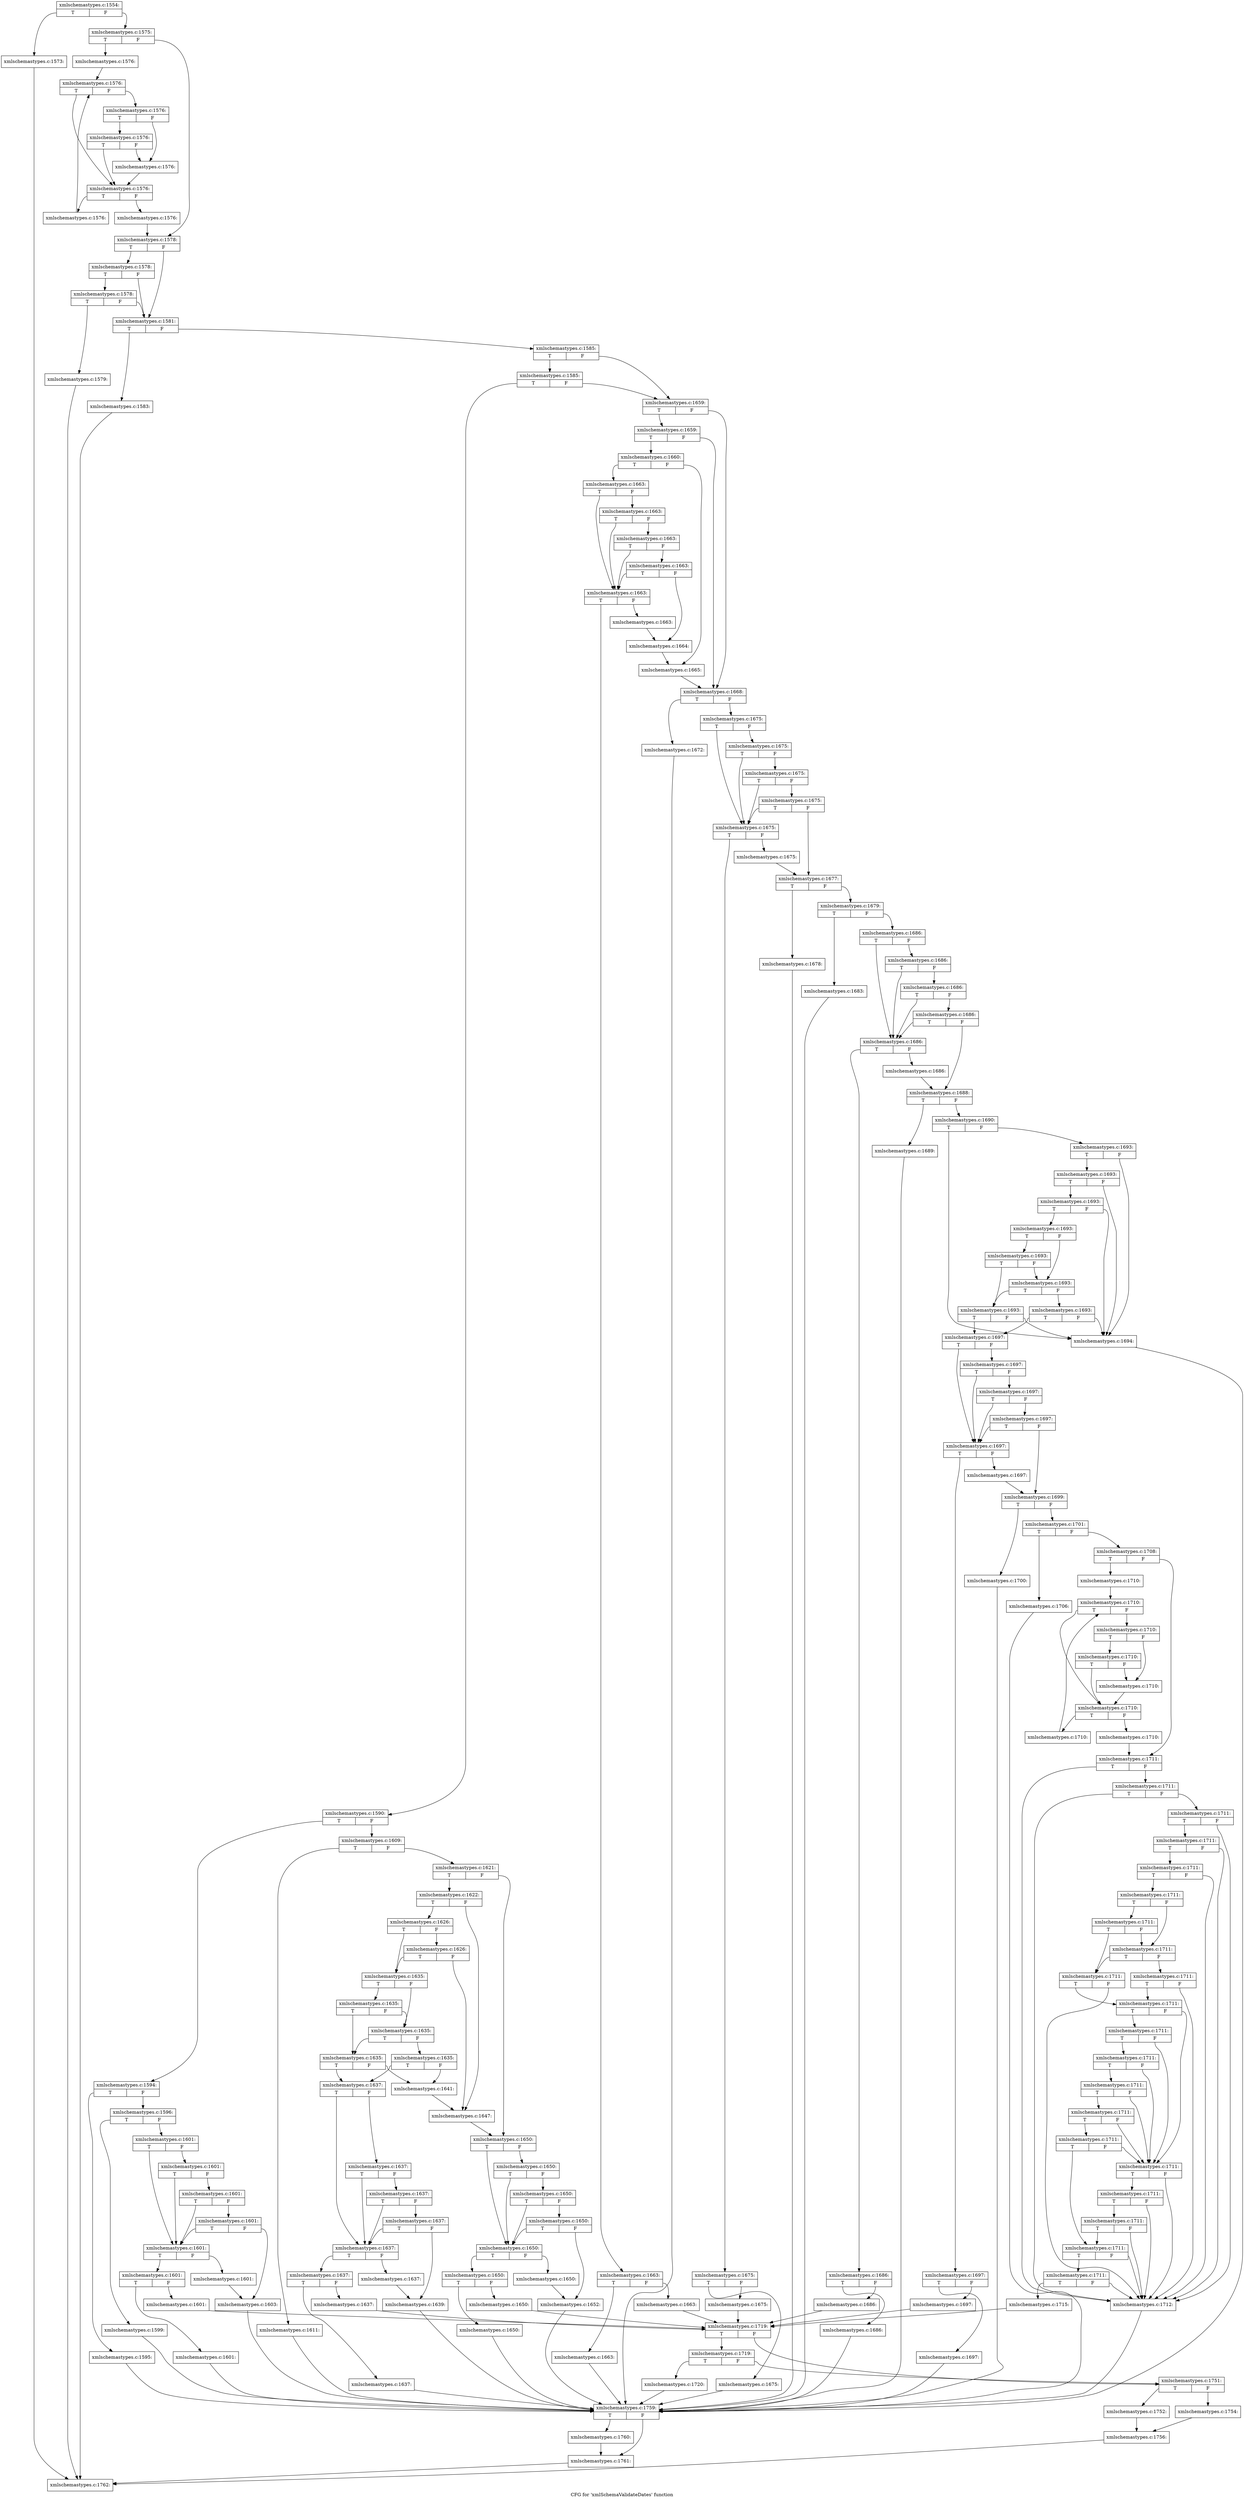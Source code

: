 digraph "CFG for 'xmlSchemaValidateDates' function" {
	label="CFG for 'xmlSchemaValidateDates' function";

	Node0x58b4270 [shape=record,label="{xmlschemastypes.c:1554:|{<s0>T|<s1>F}}"];
	Node0x58b4270:s0 -> Node0x58b5d00;
	Node0x58b4270:s1 -> Node0x58b5d50;
	Node0x58b5d00 [shape=record,label="{xmlschemastypes.c:1573:}"];
	Node0x58b5d00 -> Node0x57d0760;
	Node0x58b5d50 [shape=record,label="{xmlschemastypes.c:1575:|{<s0>T|<s1>F}}"];
	Node0x58b5d50:s0 -> Node0x58b61e0;
	Node0x58b5d50:s1 -> Node0x58b6230;
	Node0x58b61e0 [shape=record,label="{xmlschemastypes.c:1576:}"];
	Node0x58b61e0 -> Node0x58b6450;
	Node0x58b6450 [shape=record,label="{xmlschemastypes.c:1576:|{<s0>T|<s1>F}}"];
	Node0x58b6450:s0 -> Node0x58b66f0;
	Node0x58b6450:s1 -> Node0x58b6790;
	Node0x58b6790 [shape=record,label="{xmlschemastypes.c:1576:|{<s0>T|<s1>F}}"];
	Node0x58b6790:s0 -> Node0x58b69f0;
	Node0x58b6790:s1 -> Node0x58b6740;
	Node0x58b69f0 [shape=record,label="{xmlschemastypes.c:1576:|{<s0>T|<s1>F}}"];
	Node0x58b69f0:s0 -> Node0x58b66f0;
	Node0x58b69f0:s1 -> Node0x58b6740;
	Node0x58b6740 [shape=record,label="{xmlschemastypes.c:1576:}"];
	Node0x58b6740 -> Node0x58b66f0;
	Node0x58b66f0 [shape=record,label="{xmlschemastypes.c:1576:|{<s0>T|<s1>F}}"];
	Node0x58b66f0:s0 -> Node0x58b6e20;
	Node0x58b66f0:s1 -> Node0x58b6670;
	Node0x58b6e20 [shape=record,label="{xmlschemastypes.c:1576:}"];
	Node0x58b6e20 -> Node0x58b6450;
	Node0x58b6670 [shape=record,label="{xmlschemastypes.c:1576:}"];
	Node0x58b6670 -> Node0x58b6230;
	Node0x58b6230 [shape=record,label="{xmlschemastypes.c:1578:|{<s0>T|<s1>F}}"];
	Node0x58b6230:s0 -> Node0x58b7590;
	Node0x58b6230:s1 -> Node0x58b74c0;
	Node0x58b7590 [shape=record,label="{xmlschemastypes.c:1578:|{<s0>T|<s1>F}}"];
	Node0x58b7590:s0 -> Node0x58b7510;
	Node0x58b7590:s1 -> Node0x58b74c0;
	Node0x58b7510 [shape=record,label="{xmlschemastypes.c:1578:|{<s0>T|<s1>F}}"];
	Node0x58b7510:s0 -> Node0x58b7470;
	Node0x58b7510:s1 -> Node0x58b74c0;
	Node0x58b7470 [shape=record,label="{xmlschemastypes.c:1579:}"];
	Node0x58b7470 -> Node0x57d0760;
	Node0x58b74c0 [shape=record,label="{xmlschemastypes.c:1581:|{<s0>T|<s1>F}}"];
	Node0x58b74c0:s0 -> Node0x58b82f0;
	Node0x58b74c0:s1 -> Node0x58b8340;
	Node0x58b82f0 [shape=record,label="{xmlschemastypes.c:1583:}"];
	Node0x58b82f0 -> Node0x57d0760;
	Node0x58b8340 [shape=record,label="{xmlschemastypes.c:1585:|{<s0>T|<s1>F}}"];
	Node0x58b8340:s0 -> Node0x58b8870;
	Node0x58b8340:s1 -> Node0x58b8820;
	Node0x58b8870 [shape=record,label="{xmlschemastypes.c:1585:|{<s0>T|<s1>F}}"];
	Node0x58b8870:s0 -> Node0x58b87d0;
	Node0x58b8870:s1 -> Node0x58b8820;
	Node0x58b87d0 [shape=record,label="{xmlschemastypes.c:1590:|{<s0>T|<s1>F}}"];
	Node0x58b87d0:s0 -> Node0x58b9300;
	Node0x58b87d0:s1 -> Node0x58b9350;
	Node0x58b9300 [shape=record,label="{xmlschemastypes.c:1594:|{<s0>T|<s1>F}}"];
	Node0x58b9300:s0 -> Node0x58b9800;
	Node0x58b9300:s1 -> Node0x58b9850;
	Node0x58b9800 [shape=record,label="{xmlschemastypes.c:1595:}"];
	Node0x58b9800 -> Node0x58b99b0;
	Node0x58b9850 [shape=record,label="{xmlschemastypes.c:1596:|{<s0>T|<s1>F}}"];
	Node0x58b9850:s0 -> Node0x58bae70;
	Node0x58b9850:s1 -> Node0x58bb310;
	Node0x58bae70 [shape=record,label="{xmlschemastypes.c:1599:}"];
	Node0x58bae70 -> Node0x58b99b0;
	Node0x58bb310 [shape=record,label="{xmlschemastypes.c:1601:|{<s0>T|<s1>F}}"];
	Node0x58bb310:s0 -> Node0x58bb530;
	Node0x58bb310:s1 -> Node0x58bb670;
	Node0x58bb670 [shape=record,label="{xmlschemastypes.c:1601:|{<s0>T|<s1>F}}"];
	Node0x58bb670:s0 -> Node0x58bb530;
	Node0x58bb670:s1 -> Node0x58bb620;
	Node0x58bb620 [shape=record,label="{xmlschemastypes.c:1601:|{<s0>T|<s1>F}}"];
	Node0x58bb620:s0 -> Node0x58bb530;
	Node0x58bb620:s1 -> Node0x58bb5d0;
	Node0x58bb5d0 [shape=record,label="{xmlschemastypes.c:1601:|{<s0>T|<s1>F}}"];
	Node0x58bb5d0:s0 -> Node0x58bb530;
	Node0x58bb5d0:s1 -> Node0x58bb580;
	Node0x58bb530 [shape=record,label="{xmlschemastypes.c:1601:|{<s0>T|<s1>F}}"];
	Node0x58bb530:s0 -> Node0x58bc740;
	Node0x58bb530:s1 -> Node0x58bc790;
	Node0x58bc740 [shape=record,label="{xmlschemastypes.c:1601:|{<s0>T|<s1>F}}"];
	Node0x58bc740:s0 -> Node0x58bc9b0;
	Node0x58bc740:s1 -> Node0x58bca00;
	Node0x58bc9b0 [shape=record,label="{xmlschemastypes.c:1601:}"];
	Node0x58bc9b0 -> Node0x58b99b0;
	Node0x58bca00 [shape=record,label="{xmlschemastypes.c:1601:}"];
	Node0x58bca00 -> Node0x58bce00;
	Node0x58bc790 [shape=record,label="{xmlschemastypes.c:1601:}"];
	Node0x58bc790 -> Node0x58bb580;
	Node0x58bb580 [shape=record,label="{xmlschemastypes.c:1603:}"];
	Node0x58bb580 -> Node0x58b99b0;
	Node0x58b9350 [shape=record,label="{xmlschemastypes.c:1609:|{<s0>T|<s1>F}}"];
	Node0x58b9350:s0 -> Node0x58bc340;
	Node0x58b9350:s1 -> Node0x58bd120;
	Node0x58bc340 [shape=record,label="{xmlschemastypes.c:1611:}"];
	Node0x58bc340 -> Node0x58b99b0;
	Node0x58bd120 [shape=record,label="{xmlschemastypes.c:1621:|{<s0>T|<s1>F}}"];
	Node0x58bd120:s0 -> Node0x58bd7a0;
	Node0x58bd120:s1 -> Node0x58bd7f0;
	Node0x58bd7a0 [shape=record,label="{xmlschemastypes.c:1622:|{<s0>T|<s1>F}}"];
	Node0x58bd7a0:s0 -> Node0x58be610;
	Node0x58bd7a0:s1 -> Node0x58be5c0;
	Node0x58be610 [shape=record,label="{xmlschemastypes.c:1626:|{<s0>T|<s1>F}}"];
	Node0x58be610:s0 -> Node0x58be570;
	Node0x58be610:s1 -> Node0x58be8f0;
	Node0x58be8f0 [shape=record,label="{xmlschemastypes.c:1626:|{<s0>T|<s1>F}}"];
	Node0x58be8f0:s0 -> Node0x58be570;
	Node0x58be8f0:s1 -> Node0x58be5c0;
	Node0x58be570 [shape=record,label="{xmlschemastypes.c:1635:|{<s0>T|<s1>F}}"];
	Node0x58be570:s0 -> Node0x58bf1a0;
	Node0x58be570:s1 -> Node0x58bf120;
	Node0x58bf1a0 [shape=record,label="{xmlschemastypes.c:1635:|{<s0>T|<s1>F}}"];
	Node0x58bf1a0:s0 -> Node0x58bf080;
	Node0x58bf1a0:s1 -> Node0x58bf120;
	Node0x58bf120 [shape=record,label="{xmlschemastypes.c:1635:|{<s0>T|<s1>F}}"];
	Node0x58bf120:s0 -> Node0x58bf080;
	Node0x58bf120:s1 -> Node0x58bf0d0;
	Node0x58bf080 [shape=record,label="{xmlschemastypes.c:1635:|{<s0>T|<s1>F}}"];
	Node0x58bf080:s0 -> Node0x58befe0;
	Node0x58bf080:s1 -> Node0x58bf030;
	Node0x58bf0d0 [shape=record,label="{xmlschemastypes.c:1635:|{<s0>T|<s1>F}}"];
	Node0x58bf0d0:s0 -> Node0x58befe0;
	Node0x58bf0d0:s1 -> Node0x58bf030;
	Node0x58befe0 [shape=record,label="{xmlschemastypes.c:1637:|{<s0>T|<s1>F}}"];
	Node0x58befe0:s0 -> Node0x58c13e0;
	Node0x58befe0:s1 -> Node0x58c1550;
	Node0x58c1550 [shape=record,label="{xmlschemastypes.c:1637:|{<s0>T|<s1>F}}"];
	Node0x58c1550:s0 -> Node0x58c13e0;
	Node0x58c1550:s1 -> Node0x58c1500;
	Node0x58c1500 [shape=record,label="{xmlschemastypes.c:1637:|{<s0>T|<s1>F}}"];
	Node0x58c1500:s0 -> Node0x58c13e0;
	Node0x58c1500:s1 -> Node0x58c1480;
	Node0x58c1480 [shape=record,label="{xmlschemastypes.c:1637:|{<s0>T|<s1>F}}"];
	Node0x58c1480:s0 -> Node0x58c13e0;
	Node0x58c1480:s1 -> Node0x58c1430;
	Node0x58c13e0 [shape=record,label="{xmlschemastypes.c:1637:|{<s0>T|<s1>F}}"];
	Node0x58c13e0:s0 -> Node0x58c20b0;
	Node0x58c13e0:s1 -> Node0x58c2100;
	Node0x58c20b0 [shape=record,label="{xmlschemastypes.c:1637:|{<s0>T|<s1>F}}"];
	Node0x58c20b0:s0 -> Node0x58c2380;
	Node0x58c20b0:s1 -> Node0x58c23d0;
	Node0x58c2380 [shape=record,label="{xmlschemastypes.c:1637:}"];
	Node0x58c2380 -> Node0x58b99b0;
	Node0x58c23d0 [shape=record,label="{xmlschemastypes.c:1637:}"];
	Node0x58c23d0 -> Node0x58bce00;
	Node0x58c2100 [shape=record,label="{xmlschemastypes.c:1637:}"];
	Node0x58c2100 -> Node0x58c1430;
	Node0x58c1430 [shape=record,label="{xmlschemastypes.c:1639:}"];
	Node0x58c1430 -> Node0x58b99b0;
	Node0x58bf030 [shape=record,label="{xmlschemastypes.c:1641:}"];
	Node0x58bf030 -> Node0x58be5c0;
	Node0x58be5c0 [shape=record,label="{xmlschemastypes.c:1647:}"];
	Node0x58be5c0 -> Node0x58bd7f0;
	Node0x58bd7f0 [shape=record,label="{xmlschemastypes.c:1650:|{<s0>T|<s1>F}}"];
	Node0x58bd7f0:s0 -> Node0x58c2d60;
	Node0x58bd7f0:s1 -> Node0x58c2ed0;
	Node0x58c2ed0 [shape=record,label="{xmlschemastypes.c:1650:|{<s0>T|<s1>F}}"];
	Node0x58c2ed0:s0 -> Node0x58c2d60;
	Node0x58c2ed0:s1 -> Node0x58c2e80;
	Node0x58c2e80 [shape=record,label="{xmlschemastypes.c:1650:|{<s0>T|<s1>F}}"];
	Node0x58c2e80:s0 -> Node0x58c2d60;
	Node0x58c2e80:s1 -> Node0x58c2e00;
	Node0x58c2e00 [shape=record,label="{xmlschemastypes.c:1650:|{<s0>T|<s1>F}}"];
	Node0x58c2e00:s0 -> Node0x58c2d60;
	Node0x58c2e00:s1 -> Node0x58c2db0;
	Node0x58c2d60 [shape=record,label="{xmlschemastypes.c:1650:|{<s0>T|<s1>F}}"];
	Node0x58c2d60:s0 -> Node0x58c3a90;
	Node0x58c2d60:s1 -> Node0x58c3ae0;
	Node0x58c3a90 [shape=record,label="{xmlschemastypes.c:1650:|{<s0>T|<s1>F}}"];
	Node0x58c3a90:s0 -> Node0x58c3d60;
	Node0x58c3a90:s1 -> Node0x58c3db0;
	Node0x58c3d60 [shape=record,label="{xmlschemastypes.c:1650:}"];
	Node0x58c3d60 -> Node0x58b99b0;
	Node0x58c3db0 [shape=record,label="{xmlschemastypes.c:1650:}"];
	Node0x58c3db0 -> Node0x58bce00;
	Node0x58c3ae0 [shape=record,label="{xmlschemastypes.c:1650:}"];
	Node0x58c3ae0 -> Node0x58c2db0;
	Node0x58c2db0 [shape=record,label="{xmlschemastypes.c:1652:}"];
	Node0x58c2db0 -> Node0x58b99b0;
	Node0x58b8820 [shape=record,label="{xmlschemastypes.c:1659:|{<s0>T|<s1>F}}"];
	Node0x58b8820:s0 -> Node0x58c44f0;
	Node0x58b8820:s1 -> Node0x58c44a0;
	Node0x58c44f0 [shape=record,label="{xmlschemastypes.c:1659:|{<s0>T|<s1>F}}"];
	Node0x58c44f0:s0 -> Node0x58c4450;
	Node0x58c44f0:s1 -> Node0x58c44a0;
	Node0x58c4450 [shape=record,label="{xmlschemastypes.c:1660:|{<s0>T|<s1>F}}"];
	Node0x58c4450:s0 -> Node0x58c5380;
	Node0x58c4450:s1 -> Node0x58c56b0;
	Node0x58c5380 [shape=record,label="{xmlschemastypes.c:1663:|{<s0>T|<s1>F}}"];
	Node0x58c5380:s0 -> Node0x58c59f0;
	Node0x58c5380:s1 -> Node0x58c5b30;
	Node0x58c5b30 [shape=record,label="{xmlschemastypes.c:1663:|{<s0>T|<s1>F}}"];
	Node0x58c5b30:s0 -> Node0x58c59f0;
	Node0x58c5b30:s1 -> Node0x58c5ae0;
	Node0x58c5ae0 [shape=record,label="{xmlschemastypes.c:1663:|{<s0>T|<s1>F}}"];
	Node0x58c5ae0:s0 -> Node0x58c59f0;
	Node0x58c5ae0:s1 -> Node0x58c5a90;
	Node0x58c5a90 [shape=record,label="{xmlschemastypes.c:1663:|{<s0>T|<s1>F}}"];
	Node0x58c5a90:s0 -> Node0x58c59f0;
	Node0x58c5a90:s1 -> Node0x58c5a40;
	Node0x58c59f0 [shape=record,label="{xmlschemastypes.c:1663:|{<s0>T|<s1>F}}"];
	Node0x58c59f0:s0 -> Node0x58c6660;
	Node0x58c59f0:s1 -> Node0x58c66b0;
	Node0x58c6660 [shape=record,label="{xmlschemastypes.c:1663:|{<s0>T|<s1>F}}"];
	Node0x58c6660:s0 -> Node0x58c68d0;
	Node0x58c6660:s1 -> Node0x58c6920;
	Node0x58c68d0 [shape=record,label="{xmlschemastypes.c:1663:}"];
	Node0x58c68d0 -> Node0x58b99b0;
	Node0x58c6920 [shape=record,label="{xmlschemastypes.c:1663:}"];
	Node0x58c6920 -> Node0x58bce00;
	Node0x58c66b0 [shape=record,label="{xmlschemastypes.c:1663:}"];
	Node0x58c66b0 -> Node0x58c5a40;
	Node0x58c5a40 [shape=record,label="{xmlschemastypes.c:1664:}"];
	Node0x58c5a40 -> Node0x58c56b0;
	Node0x58c56b0 [shape=record,label="{xmlschemastypes.c:1665:}"];
	Node0x58c56b0 -> Node0x58c44a0;
	Node0x58c44a0 [shape=record,label="{xmlschemastypes.c:1668:|{<s0>T|<s1>F}}"];
	Node0x58c44a0:s0 -> Node0x58c75f0;
	Node0x58c44a0:s1 -> Node0x58c7920;
	Node0x58c75f0 [shape=record,label="{xmlschemastypes.c:1672:}"];
	Node0x58c75f0 -> Node0x58b99b0;
	Node0x58c7920 [shape=record,label="{xmlschemastypes.c:1675:|{<s0>T|<s1>F}}"];
	Node0x58c7920:s0 -> Node0x58c7cc0;
	Node0x58c7920:s1 -> Node0x58c7e00;
	Node0x58c7e00 [shape=record,label="{xmlschemastypes.c:1675:|{<s0>T|<s1>F}}"];
	Node0x58c7e00:s0 -> Node0x58c7cc0;
	Node0x58c7e00:s1 -> Node0x58c7db0;
	Node0x58c7db0 [shape=record,label="{xmlschemastypes.c:1675:|{<s0>T|<s1>F}}"];
	Node0x58c7db0:s0 -> Node0x58c7cc0;
	Node0x58c7db0:s1 -> Node0x58c7d60;
	Node0x58c7d60 [shape=record,label="{xmlschemastypes.c:1675:|{<s0>T|<s1>F}}"];
	Node0x58c7d60:s0 -> Node0x58c7cc0;
	Node0x58c7d60:s1 -> Node0x58c7d10;
	Node0x58c7cc0 [shape=record,label="{xmlschemastypes.c:1675:|{<s0>T|<s1>F}}"];
	Node0x58c7cc0:s0 -> Node0x58c8990;
	Node0x58c7cc0:s1 -> Node0x58c89e0;
	Node0x58c8990 [shape=record,label="{xmlschemastypes.c:1675:|{<s0>T|<s1>F}}"];
	Node0x58c8990:s0 -> Node0x58c8c30;
	Node0x58c8990:s1 -> Node0x58c8c80;
	Node0x58c8c30 [shape=record,label="{xmlschemastypes.c:1675:}"];
	Node0x58c8c30 -> Node0x58b99b0;
	Node0x58c8c80 [shape=record,label="{xmlschemastypes.c:1675:}"];
	Node0x58c8c80 -> Node0x58bce00;
	Node0x58c89e0 [shape=record,label="{xmlschemastypes.c:1675:}"];
	Node0x58c89e0 -> Node0x58c7d10;
	Node0x58c7d10 [shape=record,label="{xmlschemastypes.c:1677:|{<s0>T|<s1>F}}"];
	Node0x58c7d10:s0 -> Node0x58c91d0;
	Node0x58c7d10:s1 -> Node0x58c9220;
	Node0x58c91d0 [shape=record,label="{xmlschemastypes.c:1678:}"];
	Node0x58c91d0 -> Node0x58b99b0;
	Node0x58c9220 [shape=record,label="{xmlschemastypes.c:1679:|{<s0>T|<s1>F}}"];
	Node0x58c9220:s0 -> Node0x58c9cb0;
	Node0x58c9220:s1 -> Node0x58c9d00;
	Node0x58c9cb0 [shape=record,label="{xmlschemastypes.c:1683:}"];
	Node0x58c9cb0 -> Node0x58b99b0;
	Node0x58c9d00 [shape=record,label="{xmlschemastypes.c:1686:|{<s0>T|<s1>F}}"];
	Node0x58c9d00:s0 -> Node0x58ca040;
	Node0x58c9d00:s1 -> Node0x58ca1b0;
	Node0x58ca1b0 [shape=record,label="{xmlschemastypes.c:1686:|{<s0>T|<s1>F}}"];
	Node0x58ca1b0:s0 -> Node0x58ca040;
	Node0x58ca1b0:s1 -> Node0x58ca160;
	Node0x58ca160 [shape=record,label="{xmlschemastypes.c:1686:|{<s0>T|<s1>F}}"];
	Node0x58ca160:s0 -> Node0x58ca040;
	Node0x58ca160:s1 -> Node0x58ca0e0;
	Node0x58ca0e0 [shape=record,label="{xmlschemastypes.c:1686:|{<s0>T|<s1>F}}"];
	Node0x58ca0e0:s0 -> Node0x58ca040;
	Node0x58ca0e0:s1 -> Node0x58ca090;
	Node0x58ca040 [shape=record,label="{xmlschemastypes.c:1686:|{<s0>T|<s1>F}}"];
	Node0x58ca040:s0 -> Node0x58cad70;
	Node0x58ca040:s1 -> Node0x58cadc0;
	Node0x58cad70 [shape=record,label="{xmlschemastypes.c:1686:|{<s0>T|<s1>F}}"];
	Node0x58cad70:s0 -> Node0x58cb040;
	Node0x58cad70:s1 -> Node0x58cb090;
	Node0x58cb040 [shape=record,label="{xmlschemastypes.c:1686:}"];
	Node0x58cb040 -> Node0x58b99b0;
	Node0x58cb090 [shape=record,label="{xmlschemastypes.c:1686:}"];
	Node0x58cb090 -> Node0x58bce00;
	Node0x58cadc0 [shape=record,label="{xmlschemastypes.c:1686:}"];
	Node0x58cadc0 -> Node0x58ca090;
	Node0x58ca090 [shape=record,label="{xmlschemastypes.c:1688:|{<s0>T|<s1>F}}"];
	Node0x58ca090:s0 -> Node0x58cb5e0;
	Node0x58ca090:s1 -> Node0x58cb630;
	Node0x58cb5e0 [shape=record,label="{xmlschemastypes.c:1689:}"];
	Node0x58cb5e0 -> Node0x58b99b0;
	Node0x58cb630 [shape=record,label="{xmlschemastypes.c:1690:|{<s0>T|<s1>F}}"];
	Node0x58cb630:s0 -> Node0x58cc0c0;
	Node0x58cb630:s1 -> Node0x58cc160;
	Node0x58cc160 [shape=record,label="{xmlschemastypes.c:1693:|{<s0>T|<s1>F}}"];
	Node0x58cc160:s0 -> Node0x58cc4c0;
	Node0x58cc160:s1 -> Node0x58cc0c0;
	Node0x58cc4c0 [shape=record,label="{xmlschemastypes.c:1693:|{<s0>T|<s1>F}}"];
	Node0x58cc4c0:s0 -> Node0x58cc880;
	Node0x58cc4c0:s1 -> Node0x58cc0c0;
	Node0x58cc880 [shape=record,label="{xmlschemastypes.c:1693:|{<s0>T|<s1>F}}"];
	Node0x58cc880:s0 -> Node0x58cc440;
	Node0x58cc880:s1 -> Node0x58cc0c0;
	Node0x58cc440 [shape=record,label="{xmlschemastypes.c:1693:|{<s0>T|<s1>F}}"];
	Node0x58cc440:s0 -> Node0x58cd260;
	Node0x58cc440:s1 -> Node0x58cd210;
	Node0x58cd260 [shape=record,label="{xmlschemastypes.c:1693:|{<s0>T|<s1>F}}"];
	Node0x58cd260:s0 -> Node0x58cd170;
	Node0x58cd260:s1 -> Node0x58cd210;
	Node0x58cd210 [shape=record,label="{xmlschemastypes.c:1693:|{<s0>T|<s1>F}}"];
	Node0x58cd210:s0 -> Node0x58cd170;
	Node0x58cd210:s1 -> Node0x58cd1c0;
	Node0x58cd170 [shape=record,label="{xmlschemastypes.c:1693:|{<s0>T|<s1>F}}"];
	Node0x58cd170:s0 -> Node0x58cc110;
	Node0x58cd170:s1 -> Node0x58cc0c0;
	Node0x58cd1c0 [shape=record,label="{xmlschemastypes.c:1693:|{<s0>T|<s1>F}}"];
	Node0x58cd1c0:s0 -> Node0x58cc110;
	Node0x58cd1c0:s1 -> Node0x58cc0c0;
	Node0x58cc0c0 [shape=record,label="{xmlschemastypes.c:1694:}"];
	Node0x58cc0c0 -> Node0x58b99b0;
	Node0x58cc110 [shape=record,label="{xmlschemastypes.c:1697:|{<s0>T|<s1>F}}"];
	Node0x58cc110:s0 -> Node0x58cf2f0;
	Node0x58cc110:s1 -> Node0x58cf460;
	Node0x58cf460 [shape=record,label="{xmlschemastypes.c:1697:|{<s0>T|<s1>F}}"];
	Node0x58cf460:s0 -> Node0x58cf2f0;
	Node0x58cf460:s1 -> Node0x58cf410;
	Node0x58cf410 [shape=record,label="{xmlschemastypes.c:1697:|{<s0>T|<s1>F}}"];
	Node0x58cf410:s0 -> Node0x58cf2f0;
	Node0x58cf410:s1 -> Node0x58cf390;
	Node0x58cf390 [shape=record,label="{xmlschemastypes.c:1697:|{<s0>T|<s1>F}}"];
	Node0x58cf390:s0 -> Node0x58cf2f0;
	Node0x58cf390:s1 -> Node0x58cf340;
	Node0x58cf2f0 [shape=record,label="{xmlschemastypes.c:1697:|{<s0>T|<s1>F}}"];
	Node0x58cf2f0:s0 -> Node0x58d0020;
	Node0x58cf2f0:s1 -> Node0x58d0070;
	Node0x58d0020 [shape=record,label="{xmlschemastypes.c:1697:|{<s0>T|<s1>F}}"];
	Node0x58d0020:s0 -> Node0x58d02f0;
	Node0x58d0020:s1 -> Node0x58d0340;
	Node0x58d02f0 [shape=record,label="{xmlschemastypes.c:1697:}"];
	Node0x58d02f0 -> Node0x58b99b0;
	Node0x58d0340 [shape=record,label="{xmlschemastypes.c:1697:}"];
	Node0x58d0340 -> Node0x58bce00;
	Node0x58d0070 [shape=record,label="{xmlschemastypes.c:1697:}"];
	Node0x58d0070 -> Node0x58cf340;
	Node0x58cf340 [shape=record,label="{xmlschemastypes.c:1699:|{<s0>T|<s1>F}}"];
	Node0x58cf340:s0 -> Node0x58d0890;
	Node0x58cf340:s1 -> Node0x58d08e0;
	Node0x58d0890 [shape=record,label="{xmlschemastypes.c:1700:}"];
	Node0x58d0890 -> Node0x58b99b0;
	Node0x58d08e0 [shape=record,label="{xmlschemastypes.c:1701:|{<s0>T|<s1>F}}"];
	Node0x58d08e0:s0 -> Node0x58d1370;
	Node0x58d08e0:s1 -> Node0x58d13c0;
	Node0x58d1370 [shape=record,label="{xmlschemastypes.c:1706:}"];
	Node0x58d1370 -> Node0x58b99b0;
	Node0x58d13c0 [shape=record,label="{xmlschemastypes.c:1708:|{<s0>T|<s1>F}}"];
	Node0x58d13c0:s0 -> Node0x58d1b90;
	Node0x58d13c0:s1 -> Node0x58d1be0;
	Node0x58d1b90 [shape=record,label="{xmlschemastypes.c:1710:}"];
	Node0x58d1b90 -> Node0x58d1e00;
	Node0x58d1e00 [shape=record,label="{xmlschemastypes.c:1710:|{<s0>T|<s1>F}}"];
	Node0x58d1e00:s0 -> Node0x58d20a0;
	Node0x58d1e00:s1 -> Node0x58d2140;
	Node0x58d2140 [shape=record,label="{xmlschemastypes.c:1710:|{<s0>T|<s1>F}}"];
	Node0x58d2140:s0 -> Node0x58d23a0;
	Node0x58d2140:s1 -> Node0x58d20f0;
	Node0x58d23a0 [shape=record,label="{xmlschemastypes.c:1710:|{<s0>T|<s1>F}}"];
	Node0x58d23a0:s0 -> Node0x58d20a0;
	Node0x58d23a0:s1 -> Node0x58d20f0;
	Node0x58d20f0 [shape=record,label="{xmlschemastypes.c:1710:}"];
	Node0x58d20f0 -> Node0x58d20a0;
	Node0x58d20a0 [shape=record,label="{xmlschemastypes.c:1710:|{<s0>T|<s1>F}}"];
	Node0x58d20a0:s0 -> Node0x58d27d0;
	Node0x58d20a0:s1 -> Node0x58d2020;
	Node0x58d27d0 [shape=record,label="{xmlschemastypes.c:1710:}"];
	Node0x58d27d0 -> Node0x58d1e00;
	Node0x58d2020 [shape=record,label="{xmlschemastypes.c:1710:}"];
	Node0x58d2020 -> Node0x58d1be0;
	Node0x58d1be0 [shape=record,label="{xmlschemastypes.c:1711:|{<s0>T|<s1>F}}"];
	Node0x58d1be0:s0 -> Node0x58d2e20;
	Node0x58d1be0:s1 -> Node0x58d2f40;
	Node0x58d2f40 [shape=record,label="{xmlschemastypes.c:1711:|{<s0>T|<s1>F}}"];
	Node0x58d2f40:s0 -> Node0x58d2e20;
	Node0x58d2f40:s1 -> Node0x58d2ec0;
	Node0x58d2ec0 [shape=record,label="{xmlschemastypes.c:1711:|{<s0>T|<s1>F}}"];
	Node0x58d2ec0:s0 -> Node0x58d35e0;
	Node0x58d2ec0:s1 -> Node0x58d2e20;
	Node0x58d35e0 [shape=record,label="{xmlschemastypes.c:1711:|{<s0>T|<s1>F}}"];
	Node0x58d35e0:s0 -> Node0x58d39a0;
	Node0x58d35e0:s1 -> Node0x58d2e20;
	Node0x58d39a0 [shape=record,label="{xmlschemastypes.c:1711:|{<s0>T|<s1>F}}"];
	Node0x58d39a0:s0 -> Node0x58d3590;
	Node0x58d39a0:s1 -> Node0x58d2e20;
	Node0x58d3590 [shape=record,label="{xmlschemastypes.c:1711:|{<s0>T|<s1>F}}"];
	Node0x58d3590:s0 -> Node0x58d4380;
	Node0x58d3590:s1 -> Node0x58d4330;
	Node0x58d4380 [shape=record,label="{xmlschemastypes.c:1711:|{<s0>T|<s1>F}}"];
	Node0x58d4380:s0 -> Node0x58d4290;
	Node0x58d4380:s1 -> Node0x58d4330;
	Node0x58d4330 [shape=record,label="{xmlschemastypes.c:1711:|{<s0>T|<s1>F}}"];
	Node0x58d4330:s0 -> Node0x58d4290;
	Node0x58d4330:s1 -> Node0x58d42e0;
	Node0x58d4290 [shape=record,label="{xmlschemastypes.c:1711:|{<s0>T|<s1>F}}"];
	Node0x58d4290:s0 -> Node0x58d3510;
	Node0x58d4290:s1 -> Node0x58d2e20;
	Node0x58d42e0 [shape=record,label="{xmlschemastypes.c:1711:|{<s0>T|<s1>F}}"];
	Node0x58d42e0:s0 -> Node0x58d3510;
	Node0x58d42e0:s1 -> Node0x58d2e20;
	Node0x58d3510 [shape=record,label="{xmlschemastypes.c:1711:|{<s0>T|<s1>F}}"];
	Node0x58d3510:s0 -> Node0x58d64c0;
	Node0x58d3510:s1 -> Node0x58d63d0;
	Node0x58d64c0 [shape=record,label="{xmlschemastypes.c:1711:|{<s0>T|<s1>F}}"];
	Node0x58d64c0:s0 -> Node0x58d6470;
	Node0x58d64c0:s1 -> Node0x58d63d0;
	Node0x58d6470 [shape=record,label="{xmlschemastypes.c:1711:|{<s0>T|<s1>F}}"];
	Node0x58d6470:s0 -> Node0x58d6eb0;
	Node0x58d6470:s1 -> Node0x58d63d0;
	Node0x58d6eb0 [shape=record,label="{xmlschemastypes.c:1711:|{<s0>T|<s1>F}}"];
	Node0x58d6eb0:s0 -> Node0x58d6420;
	Node0x58d6eb0:s1 -> Node0x58d63d0;
	Node0x58d6420 [shape=record,label="{xmlschemastypes.c:1711:|{<s0>T|<s1>F}}"];
	Node0x58d6420:s0 -> Node0x58d78e0;
	Node0x58d6420:s1 -> Node0x58d63d0;
	Node0x58d78e0 [shape=record,label="{xmlschemastypes.c:1711:|{<s0>T|<s1>F}}"];
	Node0x58d78e0:s0 -> Node0x58d6380;
	Node0x58d78e0:s1 -> Node0x58d63d0;
	Node0x58d63d0 [shape=record,label="{xmlschemastypes.c:1711:|{<s0>T|<s1>F}}"];
	Node0x58d63d0:s0 -> Node0x58d8060;
	Node0x58d63d0:s1 -> Node0x58d2e20;
	Node0x58d8060 [shape=record,label="{xmlschemastypes.c:1711:|{<s0>T|<s1>F}}"];
	Node0x58d8060:s0 -> Node0x58d8010;
	Node0x58d8060:s1 -> Node0x58d2e20;
	Node0x58d8010 [shape=record,label="{xmlschemastypes.c:1711:|{<s0>T|<s1>F}}"];
	Node0x58d8010:s0 -> Node0x58d6380;
	Node0x58d8010:s1 -> Node0x58d2e20;
	Node0x58d6380 [shape=record,label="{xmlschemastypes.c:1711:|{<s0>T|<s1>F}}"];
	Node0x58d6380:s0 -> Node0x58d8dc0;
	Node0x58d6380:s1 -> Node0x58d2e20;
	Node0x58d8dc0 [shape=record,label="{xmlschemastypes.c:1711:|{<s0>T|<s1>F}}"];
	Node0x58d8dc0:s0 -> Node0x58d2e70;
	Node0x58d8dc0:s1 -> Node0x58d2e20;
	Node0x58d2e20 [shape=record,label="{xmlschemastypes.c:1712:}"];
	Node0x58d2e20 -> Node0x58b99b0;
	Node0x58d2e70 [shape=record,label="{xmlschemastypes.c:1715:}"];
	Node0x58d2e70 -> Node0x58bce00;
	Node0x58bce00 [shape=record,label="{xmlschemastypes.c:1719:|{<s0>T|<s1>F}}"];
	Node0x58bce00:s0 -> Node0x58d9d20;
	Node0x58bce00:s1 -> Node0x58d9cd0;
	Node0x58d9d20 [shape=record,label="{xmlschemastypes.c:1719:|{<s0>T|<s1>F}}"];
	Node0x58d9d20:s0 -> Node0x58d9c80;
	Node0x58d9d20:s1 -> Node0x58d9cd0;
	Node0x58d9c80 [shape=record,label="{xmlschemastypes.c:1720:}"];
	Node0x58d9c80 -> Node0x58b99b0;
	Node0x58d9cd0 [shape=record,label="{xmlschemastypes.c:1751:|{<s0>T|<s1>F}}"];
	Node0x58d9cd0:s0 -> Node0x58da4c0;
	Node0x58d9cd0:s1 -> Node0x58da560;
	Node0x58da4c0 [shape=record,label="{xmlschemastypes.c:1752:}"];
	Node0x58da4c0 -> Node0x58da510;
	Node0x58da560 [shape=record,label="{xmlschemastypes.c:1754:}"];
	Node0x58da560 -> Node0x58da510;
	Node0x58da510 [shape=record,label="{xmlschemastypes.c:1756:}"];
	Node0x58da510 -> Node0x57d0760;
	Node0x58b99b0 [shape=record,label="{xmlschemastypes.c:1759:|{<s0>T|<s1>F}}"];
	Node0x58b99b0:s0 -> Node0x58dadd0;
	Node0x58b99b0:s1 -> Node0x58dae20;
	Node0x58dadd0 [shape=record,label="{xmlschemastypes.c:1760:}"];
	Node0x58dadd0 -> Node0x58dae20;
	Node0x58dae20 [shape=record,label="{xmlschemastypes.c:1761:}"];
	Node0x58dae20 -> Node0x57d0760;
	Node0x57d0760 [shape=record,label="{xmlschemastypes.c:1762:}"];
}
